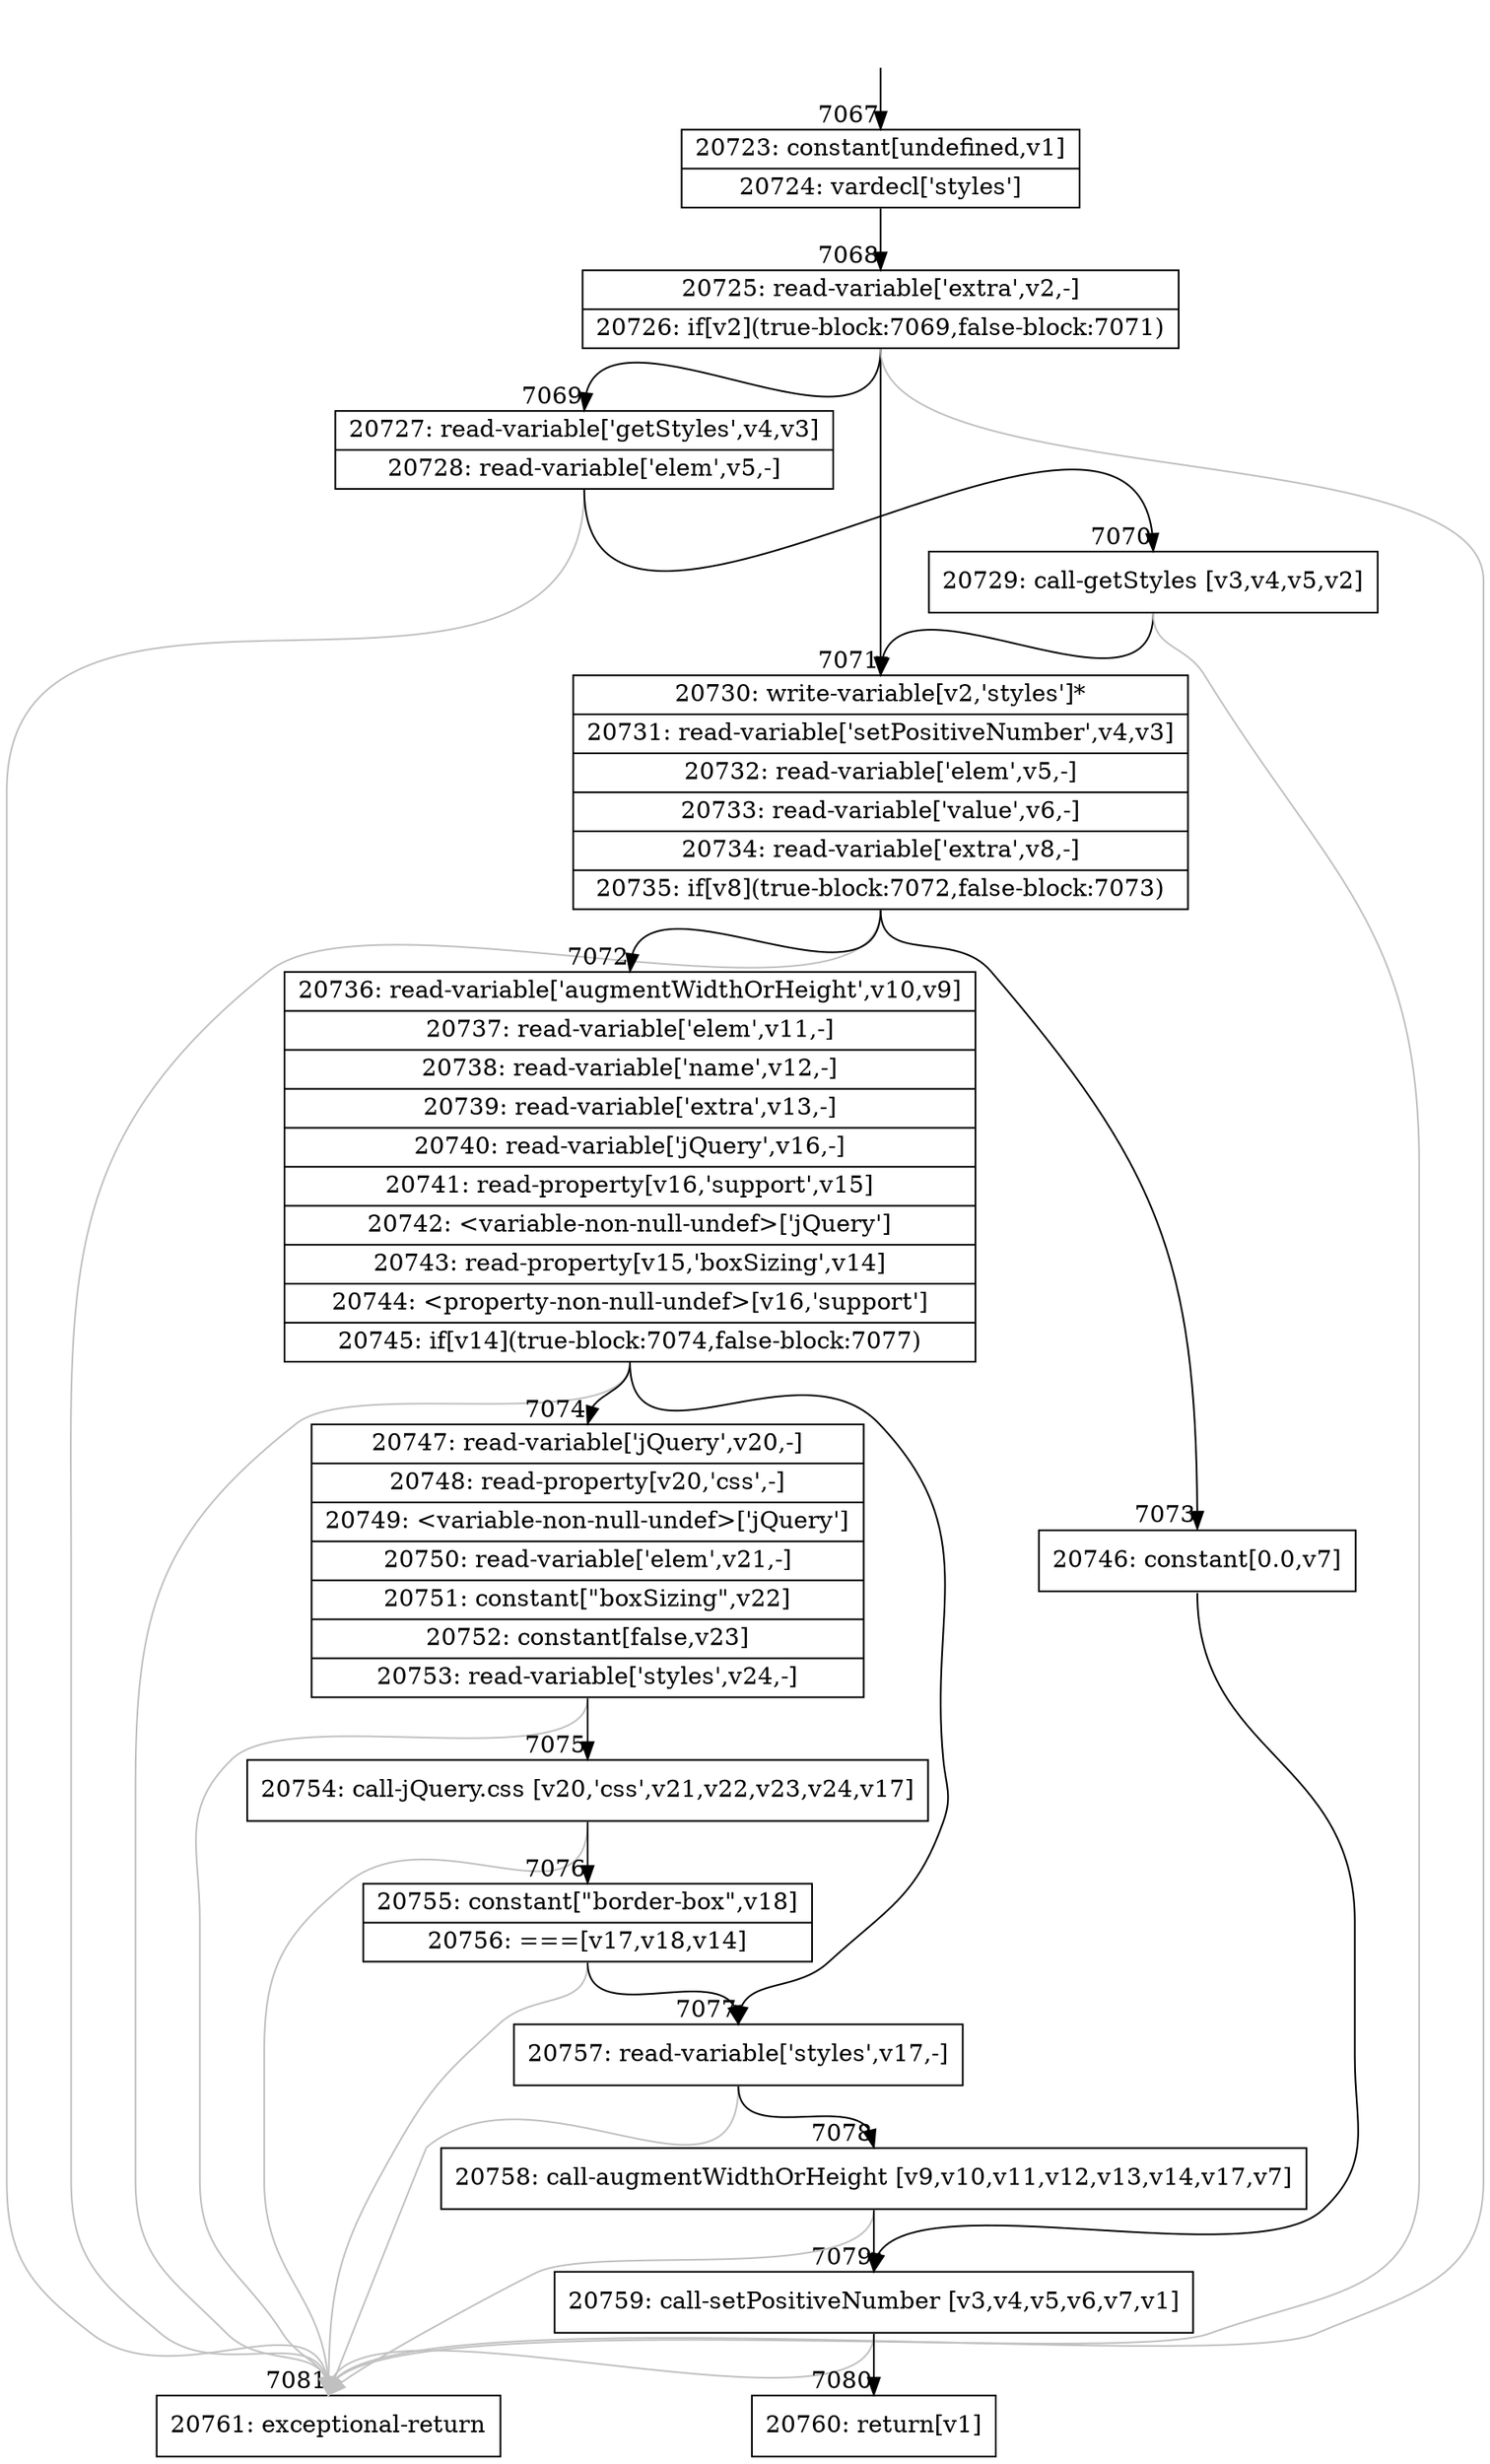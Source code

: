 digraph {
rankdir="TD"
BB_entry442[shape=none,label=""];
BB_entry442 -> BB7067 [tailport=s, headport=n, headlabel="    7067"]
BB7067 [shape=record label="{20723: constant[undefined,v1]|20724: vardecl['styles']}" ] 
BB7067 -> BB7068 [tailport=s, headport=n, headlabel="      7068"]
BB7068 [shape=record label="{20725: read-variable['extra',v2,-]|20726: if[v2](true-block:7069,false-block:7071)}" ] 
BB7068 -> BB7071 [tailport=s, headport=n, headlabel="      7071"]
BB7068 -> BB7069 [tailport=s, headport=n, headlabel="      7069"]
BB7068 -> BB7081 [tailport=s, headport=n, color=gray, headlabel="      7081"]
BB7069 [shape=record label="{20727: read-variable['getStyles',v4,v3]|20728: read-variable['elem',v5,-]}" ] 
BB7069 -> BB7070 [tailport=s, headport=n, headlabel="      7070"]
BB7069 -> BB7081 [tailport=s, headport=n, color=gray]
BB7070 [shape=record label="{20729: call-getStyles [v3,v4,v5,v2]}" ] 
BB7070 -> BB7071 [tailport=s, headport=n]
BB7070 -> BB7081 [tailport=s, headport=n, color=gray]
BB7071 [shape=record label="{20730: write-variable[v2,'styles']*|20731: read-variable['setPositiveNumber',v4,v3]|20732: read-variable['elem',v5,-]|20733: read-variable['value',v6,-]|20734: read-variable['extra',v8,-]|20735: if[v8](true-block:7072,false-block:7073)}" ] 
BB7071 -> BB7072 [tailport=s, headport=n, headlabel="      7072"]
BB7071 -> BB7073 [tailport=s, headport=n, headlabel="      7073"]
BB7071 -> BB7081 [tailport=s, headport=n, color=gray]
BB7072 [shape=record label="{20736: read-variable['augmentWidthOrHeight',v10,v9]|20737: read-variable['elem',v11,-]|20738: read-variable['name',v12,-]|20739: read-variable['extra',v13,-]|20740: read-variable['jQuery',v16,-]|20741: read-property[v16,'support',v15]|20742: \<variable-non-null-undef\>['jQuery']|20743: read-property[v15,'boxSizing',v14]|20744: \<property-non-null-undef\>[v16,'support']|20745: if[v14](true-block:7074,false-block:7077)}" ] 
BB7072 -> BB7077 [tailport=s, headport=n, headlabel="      7077"]
BB7072 -> BB7074 [tailport=s, headport=n, headlabel="      7074"]
BB7072 -> BB7081 [tailport=s, headport=n, color=gray]
BB7073 [shape=record label="{20746: constant[0.0,v7]}" ] 
BB7073 -> BB7079 [tailport=s, headport=n, headlabel="      7079"]
BB7074 [shape=record label="{20747: read-variable['jQuery',v20,-]|20748: read-property[v20,'css',-]|20749: \<variable-non-null-undef\>['jQuery']|20750: read-variable['elem',v21,-]|20751: constant[\"boxSizing\",v22]|20752: constant[false,v23]|20753: read-variable['styles',v24,-]}" ] 
BB7074 -> BB7075 [tailport=s, headport=n, headlabel="      7075"]
BB7074 -> BB7081 [tailport=s, headport=n, color=gray]
BB7075 [shape=record label="{20754: call-jQuery.css [v20,'css',v21,v22,v23,v24,v17]}" ] 
BB7075 -> BB7076 [tailport=s, headport=n, headlabel="      7076"]
BB7075 -> BB7081 [tailport=s, headport=n, color=gray]
BB7076 [shape=record label="{20755: constant[\"border-box\",v18]|20756: ===[v17,v18,v14]}" ] 
BB7076 -> BB7077 [tailport=s, headport=n]
BB7076 -> BB7081 [tailport=s, headport=n, color=gray]
BB7077 [shape=record label="{20757: read-variable['styles',v17,-]}" ] 
BB7077 -> BB7078 [tailport=s, headport=n, headlabel="      7078"]
BB7077 -> BB7081 [tailport=s, headport=n, color=gray]
BB7078 [shape=record label="{20758: call-augmentWidthOrHeight [v9,v10,v11,v12,v13,v14,v17,v7]}" ] 
BB7078 -> BB7079 [tailport=s, headport=n]
BB7078 -> BB7081 [tailport=s, headport=n, color=gray]
BB7079 [shape=record label="{20759: call-setPositiveNumber [v3,v4,v5,v6,v7,v1]}" ] 
BB7079 -> BB7080 [tailport=s, headport=n, headlabel="      7080"]
BB7079 -> BB7081 [tailport=s, headport=n, color=gray]
BB7080 [shape=record label="{20760: return[v1]}" ] 
BB7081 [shape=record label="{20761: exceptional-return}" ] 
//#$~ 7169
}
